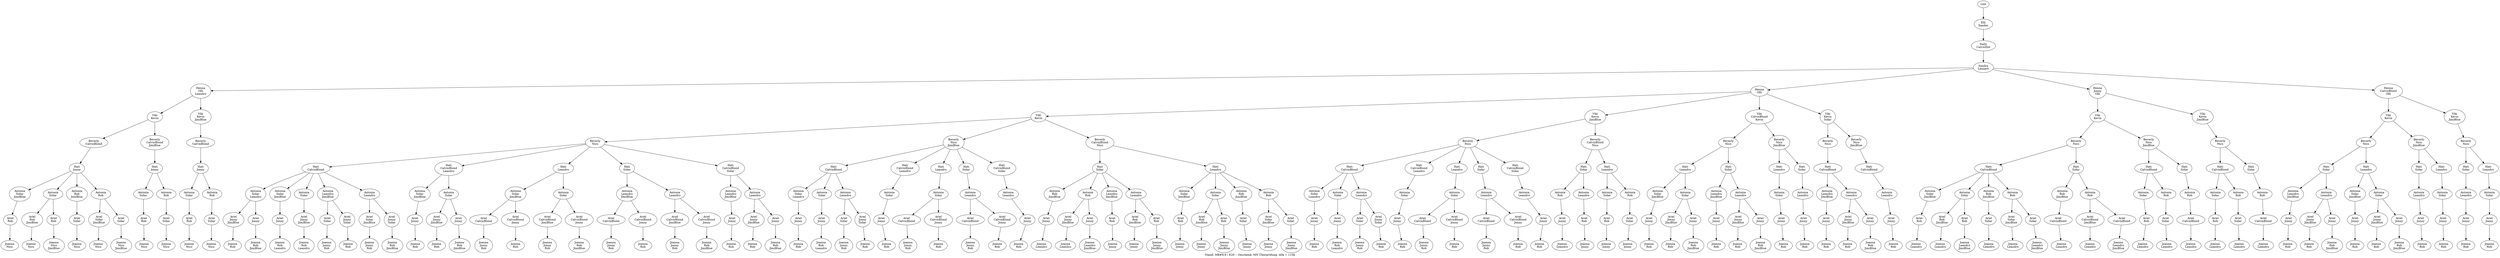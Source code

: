 digraph D { labelloc="b"; label="Stand: MB#9.6 / E20 -- Geschenk: MN Überprüfung -40k = 115k"; ranksep=0.8;
"root/9"[label="Elli\nXander"]
"root" -> "root/9";
"root/9/1"[label="Nelly\nCalvinHot"]
"root/9" -> "root/9/1";
"root/9/1/4"[label="Sandra\nLennert"]
"root/9/1" -> "root/9/1/4";
"root/9/1/4/6,10"[label="Henna\nOlli\nLeandro"]
"root/9/1/4" -> "root/9/1/4/6,10";
"root/9/1/4/6,10/3"[label="Viki\nKevin"]
"root/9/1/4/6,10" -> "root/9/1/4/6,10/3";
"root/9/1/4/6,10/3/0"[label="Beverly\nCalvinBlond"]
"root/9/1/4/6,10/3" -> "root/9/1/4/6,10/3/0";
"root/9/1/4/6,10/3/0/2"[label="Hati\nJonny"]
"root/9/1/4/6,10/3/0" -> "root/9/1/4/6,10/3/0/2";
"root/9/1/4/6,10/3/0/2/8,11"[label="Antonia\nSidar\nJimiBlue"]
"root/9/1/4/6,10/3/0/2" -> "root/9/1/4/6,10/3/0/2/8,11";
"root/9/1/4/6,10/3/0/2/8,11/7"[label="Ariel\nRob"]
"root/9/1/4/6,10/3/0/2/8,11" -> "root/9/1/4/6,10/3/0/2/8,11/7";
"root/9/1/4/6,10/3/0/2/8,11/7/5"[label="Joanna\nNico"]
"root/9/1/4/6,10/3/0/2/8,11/7" -> "root/9/1/4/6,10/3/0/2/8,11/7/5";
"root/9/1/4/6,10/3/0/2/8"[label="Antonia\nSidar"]
"root/9/1/4/6,10/3/0/2" -> "root/9/1/4/6,10/3/0/2/8";
"root/9/1/4/6,10/3/0/2/8/7,11"[label="Ariel\nRob\nJimiBlue"]
"root/9/1/4/6,10/3/0/2/8" -> "root/9/1/4/6,10/3/0/2/8/7,11";
"root/9/1/4/6,10/3/0/2/8/7,11/5"[label="Joanna\nNico"]
"root/9/1/4/6,10/3/0/2/8/7,11" -> "root/9/1/4/6,10/3/0/2/8/7,11/5";
"root/9/1/4/6,10/3/0,11"[label="Beverly\nCalvinBlond\nJimiBlue"]
"root/9/1/4/6,10/3" -> "root/9/1/4/6,10/3/0,11";
"root/9/1/4/6,10/3/0,11/2"[label="Hati\nJonny"]
"root/9/1/4/6,10/3/0,11" -> "root/9/1/4/6,10/3/0,11/2";
"root/9/1/4/6,10/3/0,11/2/8"[label="Antonia\nSidar"]
"root/9/1/4/6,10/3/0,11/2" -> "root/9/1/4/6,10/3/0,11/2/8";
"root/9/1/4/6,10/3/0,11/2/8/7"[label="Ariel\nRob"]
"root/9/1/4/6,10/3/0,11/2/8" -> "root/9/1/4/6,10/3/0,11/2/8/7";
"root/9/1/4/6,10/3/0,11/2/8/7/5"[label="Joanna\nNico"]
"root/9/1/4/6,10/3/0,11/2/8/7" -> "root/9/1/4/6,10/3/0,11/2/8/7/5";
"root/9/1/4/6,10/3/0/2/8/7"[label="Ariel\nRob"]
"root/9/1/4/6,10/3/0/2/8" -> "root/9/1/4/6,10/3/0/2/8/7";
"root/9/1/4/6,10/3/0/2/8/7/5,11"[label="Joanna\nNico\nJimiBlue"]
"root/9/1/4/6,10/3/0/2/8/7" -> "root/9/1/4/6,10/3/0/2/8/7/5,11";
"root/9/1/4/6,10/3,11"[label="Viki\nKevin\nJimiBlue"]
"root/9/1/4/6,10" -> "root/9/1/4/6,10/3,11";
"root/9/1/4/6,10/3,11/0"[label="Beverly\nCalvinBlond"]
"root/9/1/4/6,10/3,11" -> "root/9/1/4/6,10/3,11/0";
"root/9/1/4/6,10/3,11/0/2"[label="Hati\nJonny"]
"root/9/1/4/6,10/3,11/0" -> "root/9/1/4/6,10/3,11/0/2";
"root/9/1/4/6,10/3,11/0/2/8"[label="Antonia\nSidar"]
"root/9/1/4/6,10/3,11/0/2" -> "root/9/1/4/6,10/3,11/0/2/8";
"root/9/1/4/6,10/3,11/0/2/8/7"[label="Ariel\nRob"]
"root/9/1/4/6,10/3,11/0/2/8" -> "root/9/1/4/6,10/3,11/0/2/8/7";
"root/9/1/4/6,10/3,11/0/2/8/7/5"[label="Joanna\nNico"]
"root/9/1/4/6,10/3,11/0/2/8/7" -> "root/9/1/4/6,10/3,11/0/2/8/7/5";
"root/9/1/4/6,10/3/0/2/7,11"[label="Antonia\nRob\nJimiBlue"]
"root/9/1/4/6,10/3/0/2" -> "root/9/1/4/6,10/3/0/2/7,11";
"root/9/1/4/6,10/3/0/2/7,11/8"[label="Ariel\nSidar"]
"root/9/1/4/6,10/3/0/2/7,11" -> "root/9/1/4/6,10/3/0/2/7,11/8";
"root/9/1/4/6,10/3/0/2/7,11/8/5"[label="Joanna\nNico"]
"root/9/1/4/6,10/3/0/2/7,11/8" -> "root/9/1/4/6,10/3/0/2/7,11/8/5";
"root/9/1/4/6,10/3/0/2/7"[label="Antonia\nRob"]
"root/9/1/4/6,10/3/0/2" -> "root/9/1/4/6,10/3/0/2/7";
"root/9/1/4/6,10/3/0/2/7/8,11"[label="Ariel\nSidar\nJimiBlue"]
"root/9/1/4/6,10/3/0/2/7" -> "root/9/1/4/6,10/3/0/2/7/8,11";
"root/9/1/4/6,10/3/0/2/7/8,11/5"[label="Joanna\nNico"]
"root/9/1/4/6,10/3/0/2/7/8,11" -> "root/9/1/4/6,10/3/0/2/7/8,11/5";
"root/9/1/4/6,10/3/0,11/2/7"[label="Antonia\nRob"]
"root/9/1/4/6,10/3/0,11/2" -> "root/9/1/4/6,10/3/0,11/2/7";
"root/9/1/4/6,10/3/0,11/2/7/8"[label="Ariel\nSidar"]
"root/9/1/4/6,10/3/0,11/2/7" -> "root/9/1/4/6,10/3/0,11/2/7/8";
"root/9/1/4/6,10/3/0,11/2/7/8/5"[label="Joanna\nNico"]
"root/9/1/4/6,10/3/0,11/2/7/8" -> "root/9/1/4/6,10/3/0,11/2/7/8/5";
"root/9/1/4/6,10/3/0/2/7/8"[label="Ariel\nSidar"]
"root/9/1/4/6,10/3/0/2/7" -> "root/9/1/4/6,10/3/0/2/7/8";
"root/9/1/4/6,10/3/0/2/7/8/5,11"[label="Joanna\nNico\nJimiBlue"]
"root/9/1/4/6,10/3/0/2/7/8" -> "root/9/1/4/6,10/3/0/2/7/8/5,11";
"root/9/1/4/6,10/3,11/0/2/7"[label="Antonia\nRob"]
"root/9/1/4/6,10/3,11/0/2" -> "root/9/1/4/6,10/3,11/0/2/7";
"root/9/1/4/6,10/3,11/0/2/7/8"[label="Ariel\nSidar"]
"root/9/1/4/6,10/3,11/0/2/7" -> "root/9/1/4/6,10/3,11/0/2/7/8";
"root/9/1/4/6,10/3,11/0/2/7/8/5"[label="Joanna\nNico"]
"root/9/1/4/6,10/3,11/0/2/7/8" -> "root/9/1/4/6,10/3,11/0/2/7/8/5";
"root/9/1/4/6"[label="Henna\nOlli"]
"root/9/1/4" -> "root/9/1/4/6";
"root/9/1/4/6/3"[label="Viki\nKevin"]
"root/9/1/4/6" -> "root/9/1/4/6/3";
"root/9/1/4/6/3/5"[label="Beverly\nNico"]
"root/9/1/4/6/3" -> "root/9/1/4/6/3/5";
"root/9/1/4/6/3/5/0"[label="Hati\nCalvinBlond"]
"root/9/1/4/6/3/5" -> "root/9/1/4/6/3/5/0";
"root/9/1/4/6/3/5/0/8,10"[label="Antonia\nSidar\nLeandro"]
"root/9/1/4/6/3/5/0" -> "root/9/1/4/6/3/5/0/8,10";
"root/9/1/4/6/3/5/0/8,10/2,11"[label="Ariel\nJonny\nJimiBlue"]
"root/9/1/4/6/3/5/0/8,10" -> "root/9/1/4/6/3/5/0/8,10/2,11";
"root/9/1/4/6/3/5/0/8,10/2,11/7"[label="Joanna\nRob"]
"root/9/1/4/6/3/5/0/8,10/2,11" -> "root/9/1/4/6/3/5/0/8,10/2,11/7";
"root/9/1/4/6/3/5,11"[label="Beverly\nNico\nJimiBlue"]
"root/9/1/4/6/3" -> "root/9/1/4/6/3/5,11";
"root/9/1/4/6/3/5,11/0"[label="Hati\nCalvinBlond"]
"root/9/1/4/6/3/5,11" -> "root/9/1/4/6/3/5,11/0";
"root/9/1/4/6/3/5,11/0/8,10"[label="Antonia\nSidar\nLeandro"]
"root/9/1/4/6/3/5,11/0" -> "root/9/1/4/6/3/5,11/0/8,10";
"root/9/1/4/6/3/5,11/0/8,10/2"[label="Ariel\nJonny"]
"root/9/1/4/6/3/5,11/0/8,10" -> "root/9/1/4/6/3/5,11/0/8,10/2";
"root/9/1/4/6/3/5,11/0/8,10/2/7"[label="Joanna\nRob"]
"root/9/1/4/6/3/5,11/0/8,10/2" -> "root/9/1/4/6/3/5,11/0/8,10/2/7";
"root/9/1/4/6/3/5/0/8,10/2"[label="Ariel\nJonny"]
"root/9/1/4/6/3/5/0/8,10" -> "root/9/1/4/6/3/5/0/8,10/2";
"root/9/1/4/6/3/5/0/8,10/2/7,11"[label="Joanna\nRob\nJimiBlue"]
"root/9/1/4/6/3/5/0/8,10/2" -> "root/9/1/4/6/3/5/0/8,10/2/7,11";
"root/9/1/4/6/3,11"[label="Viki\nKevin\nJimiBlue"]
"root/9/1/4/6" -> "root/9/1/4/6/3,11";
"root/9/1/4/6/3,11/5"[label="Beverly\nNico"]
"root/9/1/4/6/3,11" -> "root/9/1/4/6/3,11/5";
"root/9/1/4/6/3,11/5/0"[label="Hati\nCalvinBlond"]
"root/9/1/4/6/3,11/5" -> "root/9/1/4/6/3,11/5/0";
"root/9/1/4/6/3,11/5/0/8,10"[label="Antonia\nSidar\nLeandro"]
"root/9/1/4/6/3,11/5/0" -> "root/9/1/4/6/3,11/5/0/8,10";
"root/9/1/4/6/3,11/5/0/8,10/2"[label="Ariel\nJonny"]
"root/9/1/4/6/3,11/5/0/8,10" -> "root/9/1/4/6/3,11/5/0/8,10/2";
"root/9/1/4/6/3,11/5/0/8,10/2/7"[label="Joanna\nRob"]
"root/9/1/4/6/3,11/5/0/8,10/2" -> "root/9/1/4/6/3,11/5/0/8,10/2/7";
"root/9/1/4/6/3/5/0,10"[label="Hati\nCalvinBlond\nLeandro"]
"root/9/1/4/6/3/5" -> "root/9/1/4/6/3/5/0,10";
"root/9/1/4/6/3/5/0,10/8,11"[label="Antonia\nSidar\nJimiBlue"]
"root/9/1/4/6/3/5/0,10" -> "root/9/1/4/6/3/5/0,10/8,11";
"root/9/1/4/6/3/5/0,10/8,11/2"[label="Ariel\nJonny"]
"root/9/1/4/6/3/5/0,10/8,11" -> "root/9/1/4/6/3/5/0,10/8,11/2";
"root/9/1/4/6/3/5/0,10/8,11/2/7"[label="Joanna\nRob"]
"root/9/1/4/6/3/5/0,10/8,11/2" -> "root/9/1/4/6/3/5/0,10/8,11/2/7";
"root/9/1/4/6/3/5/0,10/8"[label="Antonia\nSidar"]
"root/9/1/4/6/3/5/0,10" -> "root/9/1/4/6/3/5/0,10/8";
"root/9/1/4/6/3/5/0,10/8/2,11"[label="Ariel\nJonny\nJimiBlue"]
"root/9/1/4/6/3/5/0,10/8" -> "root/9/1/4/6/3/5/0,10/8/2,11";
"root/9/1/4/6/3/5/0,10/8/2,11/7"[label="Joanna\nRob"]
"root/9/1/4/6/3/5/0,10/8/2,11" -> "root/9/1/4/6/3/5/0,10/8/2,11/7";
"root/9/1/4/6/3/5,11/0,10"[label="Hati\nCalvinBlond\nLeandro"]
"root/9/1/4/6/3/5,11" -> "root/9/1/4/6/3/5,11/0,10";
"root/9/1/4/6/3/5,11/0,10/8"[label="Antonia\nSidar"]
"root/9/1/4/6/3/5,11/0,10" -> "root/9/1/4/6/3/5,11/0,10/8";
"root/9/1/4/6/3/5,11/0,10/8/2"[label="Ariel\nJonny"]
"root/9/1/4/6/3/5,11/0,10/8" -> "root/9/1/4/6/3/5,11/0,10/8/2";
"root/9/1/4/6/3/5,11/0,10/8/2/7"[label="Joanna\nRob"]
"root/9/1/4/6/3/5,11/0,10/8/2" -> "root/9/1/4/6/3/5,11/0,10/8/2/7";
"root/9/1/4/6/3/5/0,10/8/2"[label="Ariel\nJonny"]
"root/9/1/4/6/3/5/0,10/8" -> "root/9/1/4/6/3/5/0,10/8/2";
"root/9/1/4/6/3/5/0,10/8/2/7,11"[label="Joanna\nRob\nJimiBlue"]
"root/9/1/4/6/3/5/0,10/8/2" -> "root/9/1/4/6/3/5/0,10/8/2/7,11";
"root/9/1/4/6/3,11/5/0,10"[label="Hati\nCalvinBlond\nLeandro"]
"root/9/1/4/6/3,11/5" -> "root/9/1/4/6/3,11/5/0,10";
"root/9/1/4/6/3,11/5/0,10/8"[label="Antonia\nSidar"]
"root/9/1/4/6/3,11/5/0,10" -> "root/9/1/4/6/3,11/5/0,10/8";
"root/9/1/4/6/3,11/5/0,10/8/2"[label="Ariel\nJonny"]
"root/9/1/4/6/3,11/5/0,10/8" -> "root/9/1/4/6/3,11/5/0,10/8/2";
"root/9/1/4/6/3,11/5/0,10/8/2/7"[label="Joanna\nRob"]
"root/9/1/4/6/3,11/5/0,10/8/2" -> "root/9/1/4/6/3,11/5/0,10/8/2/7";
"root/9/1/4/6/3/5/0/8,11"[label="Antonia\nSidar\nJimiBlue"]
"root/9/1/4/6/3/5/0" -> "root/9/1/4/6/3/5/0/8,11";
"root/9/1/4/6/3/5/0/8,11/2"[label="Ariel\nJonny"]
"root/9/1/4/6/3/5/0/8,11" -> "root/9/1/4/6/3/5/0/8,11/2";
"root/9/1/4/6/3/5/0/8,11/2/7,10"[label="Joanna\nRob\nLeandro"]
"root/9/1/4/6/3/5/0/8,11/2" -> "root/9/1/4/6/3/5/0/8,11/2/7,10";
"root/9/1/4/6/3/5/0/8"[label="Antonia\nSidar"]
"root/9/1/4/6/3/5/0" -> "root/9/1/4/6/3/5/0/8";
"root/9/1/4/6/3/5/0/8/2,11"[label="Ariel\nJonny\nJimiBlue"]
"root/9/1/4/6/3/5/0/8" -> "root/9/1/4/6/3/5/0/8/2,11";
"root/9/1/4/6/3/5/0/8/2,11/7,10"[label="Joanna\nRob\nLeandro"]
"root/9/1/4/6/3/5/0/8/2,11" -> "root/9/1/4/6/3/5/0/8/2,11/7,10";
"root/9/1/4/6/3/5,11/0/8"[label="Antonia\nSidar"]
"root/9/1/4/6/3/5,11/0" -> "root/9/1/4/6/3/5,11/0/8";
"root/9/1/4/6/3/5,11/0/8/2"[label="Ariel\nJonny"]
"root/9/1/4/6/3/5,11/0/8" -> "root/9/1/4/6/3/5,11/0/8/2";
"root/9/1/4/6/3/5,11/0/8/2/7,10"[label="Joanna\nRob\nLeandro"]
"root/9/1/4/6/3/5,11/0/8/2" -> "root/9/1/4/6/3/5,11/0/8/2/7,10";
"root/9/1/4/6/3,11/5/0/8"[label="Antonia\nSidar"]
"root/9/1/4/6/3,11/5/0" -> "root/9/1/4/6/3,11/5/0/8";
"root/9/1/4/6/3,11/5/0/8/2"[label="Ariel\nJonny"]
"root/9/1/4/6/3,11/5/0/8" -> "root/9/1/4/6/3,11/5/0/8/2";
"root/9/1/4/6/3,11/5/0/8/2/7,10"[label="Joanna\nRob\nLeandro"]
"root/9/1/4/6/3,11/5/0/8/2" -> "root/9/1/4/6/3,11/5/0/8/2/7,10";
"root/9/1/4/6/3/5/10"[label="Hati\nLeandro"]
"root/9/1/4/6/3/5" -> "root/9/1/4/6/3/5/10";
"root/9/1/4/6/3/5/10/8,11"[label="Antonia\nSidar\nJimiBlue"]
"root/9/1/4/6/3/5/10" -> "root/9/1/4/6/3/5/10/8,11";
"root/9/1/4/6/3/5/10/8,11/0"[label="Ariel\nCalvinBlond"]
"root/9/1/4/6/3/5/10/8,11" -> "root/9/1/4/6/3/5/10/8,11/0";
"root/9/1/4/6/3/5/10/8,11/0/2,7"[label="Joanna\nJonny\nRob"]
"root/9/1/4/6/3/5/10/8,11/0" -> "root/9/1/4/6/3/5/10/8,11/0/2,7";
"root/9/1/4/6/3/5/10/8"[label="Antonia\nSidar"]
"root/9/1/4/6/3/5/10" -> "root/9/1/4/6/3/5/10/8";
"root/9/1/4/6/3/5/10/8/0,11"[label="Ariel\nCalvinBlond\nJimiBlue"]
"root/9/1/4/6/3/5/10/8" -> "root/9/1/4/6/3/5/10/8/0,11";
"root/9/1/4/6/3/5/10/8/0,11/2,7"[label="Joanna\nJonny\nRob"]
"root/9/1/4/6/3/5/10/8/0,11" -> "root/9/1/4/6/3/5/10/8/0,11/2,7";
"root/9/1/4/6/3/5,11/10"[label="Hati\nLeandro"]
"root/9/1/4/6/3/5,11" -> "root/9/1/4/6/3/5,11/10";
"root/9/1/4/6/3/5,11/10/8"[label="Antonia\nSidar"]
"root/9/1/4/6/3/5,11/10" -> "root/9/1/4/6/3/5,11/10/8";
"root/9/1/4/6/3/5,11/10/8/0"[label="Ariel\nCalvinBlond"]
"root/9/1/4/6/3/5,11/10/8" -> "root/9/1/4/6/3/5,11/10/8/0";
"root/9/1/4/6/3/5,11/10/8/0/2,7"[label="Joanna\nJonny\nRob"]
"root/9/1/4/6/3/5,11/10/8/0" -> "root/9/1/4/6/3/5,11/10/8/0/2,7";
"root/9/1/4/6/3,11/5/10"[label="Hati\nLeandro"]
"root/9/1/4/6/3,11/5" -> "root/9/1/4/6/3,11/5/10";
"root/9/1/4/6/3,11/5/10/8"[label="Antonia\nSidar"]
"root/9/1/4/6/3,11/5/10" -> "root/9/1/4/6/3,11/5/10/8";
"root/9/1/4/6/3,11/5/10/8/0"[label="Ariel\nCalvinBlond"]
"root/9/1/4/6/3,11/5/10/8" -> "root/9/1/4/6/3,11/5/10/8/0";
"root/9/1/4/6/3,11/5/10/8/0/2,7"[label="Joanna\nJonny\nRob"]
"root/9/1/4/6/3,11/5/10/8/0" -> "root/9/1/4/6/3,11/5/10/8/0/2,7";
"root/9/1/4/6/3/5/0/10,11"[label="Antonia\nLeandro\nJimiBlue"]
"root/9/1/4/6/3/5/0" -> "root/9/1/4/6/3/5/0/10,11";
"root/9/1/4/6/3/5/0/10,11/8"[label="Ariel\nSidar"]
"root/9/1/4/6/3/5/0/10,11" -> "root/9/1/4/6/3/5/0/10,11/8";
"root/9/1/4/6/3/5/0/10,11/8/2,7"[label="Joanna\nJonny\nRob"]
"root/9/1/4/6/3/5/0/10,11/8" -> "root/9/1/4/6/3/5/0/10,11/8/2,7";
"root/9/1/4/6/3/5/0/10"[label="Antonia\nLeandro"]
"root/9/1/4/6/3/5/0" -> "root/9/1/4/6/3/5/0/10";
"root/9/1/4/6/3/5/0/10/8,11"[label="Ariel\nSidar\nJimiBlue"]
"root/9/1/4/6/3/5/0/10" -> "root/9/1/4/6/3/5/0/10/8,11";
"root/9/1/4/6/3/5/0/10/8,11/2,7"[label="Joanna\nJonny\nRob"]
"root/9/1/4/6/3/5/0/10/8,11" -> "root/9/1/4/6/3/5/0/10/8,11/2,7";
"root/9/1/4/6/3/5,11/0/10"[label="Antonia\nLeandro"]
"root/9/1/4/6/3/5,11/0" -> "root/9/1/4/6/3/5,11/0/10";
"root/9/1/4/6/3/5,11/0/10/8"[label="Ariel\nSidar"]
"root/9/1/4/6/3/5,11/0/10" -> "root/9/1/4/6/3/5,11/0/10/8";
"root/9/1/4/6/3/5,11/0/10/8/2,7"[label="Joanna\nJonny\nRob"]
"root/9/1/4/6/3/5,11/0/10/8" -> "root/9/1/4/6/3/5,11/0/10/8/2,7";
"root/9/1/4/6/3,11/5/0/10"[label="Antonia\nLeandro"]
"root/9/1/4/6/3,11/5/0" -> "root/9/1/4/6/3,11/5/0/10";
"root/9/1/4/6/3,11/5/0/10/8"[label="Ariel\nSidar"]
"root/9/1/4/6/3,11/5/0/10" -> "root/9/1/4/6/3,11/5/0/10/8";
"root/9/1/4/6/3,11/5/0/10/8/2,7"[label="Joanna\nJonny\nRob"]
"root/9/1/4/6/3,11/5/0/10/8" -> "root/9/1/4/6/3,11/5/0/10/8/2,7";
"root/9/1/4/6/3/5/8"[label="Hati\nSidar"]
"root/9/1/4/6/3/5" -> "root/9/1/4/6/3/5/8";
"root/9/1/4/6/3/5/8/10,11"[label="Antonia\nLeandro\nJimiBlue"]
"root/9/1/4/6/3/5/8" -> "root/9/1/4/6/3/5/8/10,11";
"root/9/1/4/6/3/5/8/10,11/0"[label="Ariel\nCalvinBlond"]
"root/9/1/4/6/3/5/8/10,11" -> "root/9/1/4/6/3/5/8/10,11/0";
"root/9/1/4/6/3/5/8/10,11/0/2,7"[label="Joanna\nJonny\nRob"]
"root/9/1/4/6/3/5/8/10,11/0" -> "root/9/1/4/6/3/5/8/10,11/0/2,7";
"root/9/1/4/6/3/5/8/10"[label="Antonia\nLeandro"]
"root/9/1/4/6/3/5/8" -> "root/9/1/4/6/3/5/8/10";
"root/9/1/4/6/3/5/8/10/0,11"[label="Ariel\nCalvinBlond\nJimiBlue"]
"root/9/1/4/6/3/5/8/10" -> "root/9/1/4/6/3/5/8/10/0,11";
"root/9/1/4/6/3/5/8/10/0,11/2,7"[label="Joanna\nJonny\nRob"]
"root/9/1/4/6/3/5/8/10/0,11" -> "root/9/1/4/6/3/5/8/10/0,11/2,7";
"root/9/1/4/6/3/5,11/8"[label="Hati\nSidar"]
"root/9/1/4/6/3/5,11" -> "root/9/1/4/6/3/5,11/8";
"root/9/1/4/6/3/5,11/8/10"[label="Antonia\nLeandro"]
"root/9/1/4/6/3/5,11/8" -> "root/9/1/4/6/3/5,11/8/10";
"root/9/1/4/6/3/5,11/8/10/0"[label="Ariel\nCalvinBlond"]
"root/9/1/4/6/3/5,11/8/10" -> "root/9/1/4/6/3/5,11/8/10/0";
"root/9/1/4/6/3/5,11/8/10/0/2,7"[label="Joanna\nJonny\nRob"]
"root/9/1/4/6/3/5,11/8/10/0" -> "root/9/1/4/6/3/5,11/8/10/0/2,7";
"root/9/1/4/6/3,11/5/8"[label="Hati\nSidar"]
"root/9/1/4/6/3,11/5" -> "root/9/1/4/6/3,11/5/8";
"root/9/1/4/6/3,11/5/8/10"[label="Antonia\nLeandro"]
"root/9/1/4/6/3,11/5/8" -> "root/9/1/4/6/3,11/5/8/10";
"root/9/1/4/6/3,11/5/8/10/0"[label="Ariel\nCalvinBlond"]
"root/9/1/4/6/3,11/5/8/10" -> "root/9/1/4/6/3,11/5/8/10/0";
"root/9/1/4/6/3,11/5/8/10/0/2,7"[label="Joanna\nJonny\nRob"]
"root/9/1/4/6/3,11/5/8/10/0" -> "root/9/1/4/6/3,11/5/8/10/0/2,7";
"root/9/1/4/2,6"[label="Henna\nJonny\nOlli"]
"root/9/1/4" -> "root/9/1/4/2,6";
"root/9/1/4/2,6/3"[label="Viki\nKevin"]
"root/9/1/4/2,6" -> "root/9/1/4/2,6/3";
"root/9/1/4/2,6/3/5"[label="Beverly\nNico"]
"root/9/1/4/2,6/3" -> "root/9/1/4/2,6/3/5";
"root/9/1/4/2,6/3/5/0"[label="Hati\nCalvinBlond"]
"root/9/1/4/2,6/3/5" -> "root/9/1/4/2,6/3/5/0";
"root/9/1/4/2,6/3/5/0/8,11"[label="Antonia\nSidar\nJimiBlue"]
"root/9/1/4/2,6/3/5/0" -> "root/9/1/4/2,6/3/5/0/8,11";
"root/9/1/4/2,6/3/5/0/8,11/7"[label="Ariel\nRob"]
"root/9/1/4/2,6/3/5/0/8,11" -> "root/9/1/4/2,6/3/5/0/8,11/7";
"root/9/1/4/2,6/3/5/0/8,11/7/10"[label="Joanna\nLeandro"]
"root/9/1/4/2,6/3/5/0/8,11/7" -> "root/9/1/4/2,6/3/5/0/8,11/7/10";
"root/9/1/4/2,6/3/5/0/8"[label="Antonia\nSidar"]
"root/9/1/4/2,6/3/5/0" -> "root/9/1/4/2,6/3/5/0/8";
"root/9/1/4/2,6/3/5/0/8/7,11"[label="Ariel\nRob\nJimiBlue"]
"root/9/1/4/2,6/3/5/0/8" -> "root/9/1/4/2,6/3/5/0/8/7,11";
"root/9/1/4/2,6/3/5/0/8/7,11/10"[label="Joanna\nLeandro"]
"root/9/1/4/2,6/3/5/0/8/7,11" -> "root/9/1/4/2,6/3/5/0/8/7,11/10";
"root/9/1/4/2,6/3/5,11"[label="Beverly\nNico\nJimiBlue"]
"root/9/1/4/2,6/3" -> "root/9/1/4/2,6/3/5,11";
"root/9/1/4/2,6/3/5,11/0"[label="Hati\nCalvinBlond"]
"root/9/1/4/2,6/3/5,11" -> "root/9/1/4/2,6/3/5,11/0";
"root/9/1/4/2,6/3/5,11/0/8"[label="Antonia\nSidar"]
"root/9/1/4/2,6/3/5,11/0" -> "root/9/1/4/2,6/3/5,11/0/8";
"root/9/1/4/2,6/3/5,11/0/8/7"[label="Ariel\nRob"]
"root/9/1/4/2,6/3/5,11/0/8" -> "root/9/1/4/2,6/3/5,11/0/8/7";
"root/9/1/4/2,6/3/5,11/0/8/7/10"[label="Joanna\nLeandro"]
"root/9/1/4/2,6/3/5,11/0/8/7" -> "root/9/1/4/2,6/3/5,11/0/8/7/10";
"root/9/1/4/2,6/3/5/0/8/7"[label="Ariel\nRob"]
"root/9/1/4/2,6/3/5/0/8" -> "root/9/1/4/2,6/3/5/0/8/7";
"root/9/1/4/2,6/3/5/0/8/7/10,11"[label="Joanna\nLeandro\nJimiBlue"]
"root/9/1/4/2,6/3/5/0/8/7" -> "root/9/1/4/2,6/3/5/0/8/7/10,11";
"root/9/1/4/2,6/3,11"[label="Viki\nKevin\nJimiBlue"]
"root/9/1/4/2,6" -> "root/9/1/4/2,6/3,11";
"root/9/1/4/2,6/3,11/5"[label="Beverly\nNico"]
"root/9/1/4/2,6/3,11" -> "root/9/1/4/2,6/3,11/5";
"root/9/1/4/2,6/3,11/5/0"[label="Hati\nCalvinBlond"]
"root/9/1/4/2,6/3,11/5" -> "root/9/1/4/2,6/3,11/5/0";
"root/9/1/4/2,6/3,11/5/0/8"[label="Antonia\nSidar"]
"root/9/1/4/2,6/3,11/5/0" -> "root/9/1/4/2,6/3,11/5/0/8";
"root/9/1/4/2,6/3,11/5/0/8/7"[label="Ariel\nRob"]
"root/9/1/4/2,6/3,11/5/0/8" -> "root/9/1/4/2,6/3,11/5/0/8/7";
"root/9/1/4/2,6/3,11/5/0/8/7/10"[label="Joanna\nLeandro"]
"root/9/1/4/2,6/3,11/5/0/8/7" -> "root/9/1/4/2,6/3,11/5/0/8/7/10";
"root/9/1/4/2,6/3/5/0/7,11"[label="Antonia\nRob\nJimiBlue"]
"root/9/1/4/2,6/3/5/0" -> "root/9/1/4/2,6/3/5/0/7,11";
"root/9/1/4/2,6/3/5/0/7,11/8"[label="Ariel\nSidar"]
"root/9/1/4/2,6/3/5/0/7,11" -> "root/9/1/4/2,6/3/5/0/7,11/8";
"root/9/1/4/2,6/3/5/0/7,11/8/10"[label="Joanna\nLeandro"]
"root/9/1/4/2,6/3/5/0/7,11/8" -> "root/9/1/4/2,6/3/5/0/7,11/8/10";
"root/9/1/4/2,6/3/5/0/7"[label="Antonia\nRob"]
"root/9/1/4/2,6/3/5/0" -> "root/9/1/4/2,6/3/5/0/7";
"root/9/1/4/2,6/3/5/0/7/8,11"[label="Ariel\nSidar\nJimiBlue"]
"root/9/1/4/2,6/3/5/0/7" -> "root/9/1/4/2,6/3/5/0/7/8,11";
"root/9/1/4/2,6/3/5/0/7/8,11/10"[label="Joanna\nLeandro"]
"root/9/1/4/2,6/3/5/0/7/8,11" -> "root/9/1/4/2,6/3/5/0/7/8,11/10";
"root/9/1/4/2,6/3/5,11/0/7"[label="Antonia\nRob"]
"root/9/1/4/2,6/3/5,11/0" -> "root/9/1/4/2,6/3/5,11/0/7";
"root/9/1/4/2,6/3/5,11/0/7/8"[label="Ariel\nSidar"]
"root/9/1/4/2,6/3/5,11/0/7" -> "root/9/1/4/2,6/3/5,11/0/7/8";
"root/9/1/4/2,6/3/5,11/0/7/8/10"[label="Joanna\nLeandro"]
"root/9/1/4/2,6/3/5,11/0/7/8" -> "root/9/1/4/2,6/3/5,11/0/7/8/10";
"root/9/1/4/2,6/3/5/0/7/8"[label="Ariel\nSidar"]
"root/9/1/4/2,6/3/5/0/7" -> "root/9/1/4/2,6/3/5/0/7/8";
"root/9/1/4/2,6/3/5/0/7/8/10,11"[label="Joanna\nLeandro\nJimiBlue"]
"root/9/1/4/2,6/3/5/0/7/8" -> "root/9/1/4/2,6/3/5/0/7/8/10,11";
"root/9/1/4/2,6/3,11/5/0/7"[label="Antonia\nRob"]
"root/9/1/4/2,6/3,11/5/0" -> "root/9/1/4/2,6/3,11/5/0/7";
"root/9/1/4/2,6/3,11/5/0/7/8"[label="Ariel\nSidar"]
"root/9/1/4/2,6/3,11/5/0/7" -> "root/9/1/4/2,6/3,11/5/0/7/8";
"root/9/1/4/2,6/3,11/5/0/7/8/10"[label="Joanna\nLeandro"]
"root/9/1/4/2,6/3,11/5/0/7/8" -> "root/9/1/4/2,6/3,11/5/0/7/8/10";
"root/9/1/4/2,6/3/5/8"[label="Hati\nSidar"]
"root/9/1/4/2,6/3/5" -> "root/9/1/4/2,6/3/5/8";
"root/9/1/4/2,6/3/5/8/7,11"[label="Antonia\nRob\nJimiBlue"]
"root/9/1/4/2,6/3/5/8" -> "root/9/1/4/2,6/3/5/8/7,11";
"root/9/1/4/2,6/3/5/8/7,11/0"[label="Ariel\nCalvinBlond"]
"root/9/1/4/2,6/3/5/8/7,11" -> "root/9/1/4/2,6/3/5/8/7,11/0";
"root/9/1/4/2,6/3/5/8/7,11/0/10"[label="Joanna\nLeandro"]
"root/9/1/4/2,6/3/5/8/7,11/0" -> "root/9/1/4/2,6/3/5/8/7,11/0/10";
"root/9/1/4/2,6/3/5/8/7"[label="Antonia\nRob"]
"root/9/1/4/2,6/3/5/8" -> "root/9/1/4/2,6/3/5/8/7";
"root/9/1/4/2,6/3/5/8/7/0,11"[label="Ariel\nCalvinBlond\nJimiBlue"]
"root/9/1/4/2,6/3/5/8/7" -> "root/9/1/4/2,6/3/5/8/7/0,11";
"root/9/1/4/2,6/3/5/8/7/0,11/10"[label="Joanna\nLeandro"]
"root/9/1/4/2,6/3/5/8/7/0,11" -> "root/9/1/4/2,6/3/5/8/7/0,11/10";
"root/9/1/4/2,6/3/5,11/8"[label="Hati\nSidar"]
"root/9/1/4/2,6/3/5,11" -> "root/9/1/4/2,6/3/5,11/8";
"root/9/1/4/2,6/3/5,11/8/7"[label="Antonia\nRob"]
"root/9/1/4/2,6/3/5,11/8" -> "root/9/1/4/2,6/3/5,11/8/7";
"root/9/1/4/2,6/3/5,11/8/7/0"[label="Ariel\nCalvinBlond"]
"root/9/1/4/2,6/3/5,11/8/7" -> "root/9/1/4/2,6/3/5,11/8/7/0";
"root/9/1/4/2,6/3/5,11/8/7/0/10"[label="Joanna\nLeandro"]
"root/9/1/4/2,6/3/5,11/8/7/0" -> "root/9/1/4/2,6/3/5,11/8/7/0/10";
"root/9/1/4/2,6/3/5/8/7/0"[label="Ariel\nCalvinBlond"]
"root/9/1/4/2,6/3/5/8/7" -> "root/9/1/4/2,6/3/5/8/7/0";
"root/9/1/4/2,6/3/5/8/7/0/10,11"[label="Joanna\nLeandro\nJimiBlue"]
"root/9/1/4/2,6/3/5/8/7/0" -> "root/9/1/4/2,6/3/5/8/7/0/10,11";
"root/9/1/4/2,6/3,11/5/8"[label="Hati\nSidar"]
"root/9/1/4/2,6/3,11/5" -> "root/9/1/4/2,6/3,11/5/8";
"root/9/1/4/2,6/3,11/5/8/7"[label="Antonia\nRob"]
"root/9/1/4/2,6/3,11/5/8" -> "root/9/1/4/2,6/3,11/5/8/7";
"root/9/1/4/2,6/3,11/5/8/7/0"[label="Ariel\nCalvinBlond"]
"root/9/1/4/2,6/3,11/5/8/7" -> "root/9/1/4/2,6/3,11/5/8/7/0";
"root/9/1/4/2,6/3,11/5/8/7/0/10"[label="Joanna\nLeandro"]
"root/9/1/4/2,6/3,11/5/8/7/0" -> "root/9/1/4/2,6/3,11/5/8/7/0/10";
"root/9/1/4/0,6"[label="Henna\nCalvinBlond\nOlli"]
"root/9/1/4" -> "root/9/1/4/0,6";
"root/9/1/4/0,6/3"[label="Viki\nKevin"]
"root/9/1/4/0,6" -> "root/9/1/4/0,6/3";
"root/9/1/4/0,6/3/5"[label="Beverly\nNico"]
"root/9/1/4/0,6/3" -> "root/9/1/4/0,6/3/5";
"root/9/1/4/0,6/3/5/8"[label="Hati\nSidar"]
"root/9/1/4/0,6/3/5" -> "root/9/1/4/0,6/3/5/8";
"root/9/1/4/0,6/3/5/8/10,11"[label="Antonia\nLeandro\nJimiBlue"]
"root/9/1/4/0,6/3/5/8" -> "root/9/1/4/0,6/3/5/8/10,11";
"root/9/1/4/0,6/3/5/8/10,11/2"[label="Ariel\nJonny"]
"root/9/1/4/0,6/3/5/8/10,11" -> "root/9/1/4/0,6/3/5/8/10,11/2";
"root/9/1/4/0,6/3/5/8/10,11/2/7"[label="Joanna\nRob"]
"root/9/1/4/0,6/3/5/8/10,11/2" -> "root/9/1/4/0,6/3/5/8/10,11/2/7";
"root/9/1/4/0,6/3/5/8/10"[label="Antonia\nLeandro"]
"root/9/1/4/0,6/3/5/8" -> "root/9/1/4/0,6/3/5/8/10";
"root/9/1/4/0,6/3/5/8/10/2,11"[label="Ariel\nJonny\nJimiBlue"]
"root/9/1/4/0,6/3/5/8/10" -> "root/9/1/4/0,6/3/5/8/10/2,11";
"root/9/1/4/0,6/3/5/8/10/2,11/7"[label="Joanna\nRob"]
"root/9/1/4/0,6/3/5/8/10/2,11" -> "root/9/1/4/0,6/3/5/8/10/2,11/7";
"root/9/1/4/0,6/3/5,11"[label="Beverly\nNico\nJimiBlue"]
"root/9/1/4/0,6/3" -> "root/9/1/4/0,6/3/5,11";
"root/9/1/4/0,6/3/5,11/8"[label="Hati\nSidar"]
"root/9/1/4/0,6/3/5,11" -> "root/9/1/4/0,6/3/5,11/8";
"root/9/1/4/0,6/3/5,11/8/10"[label="Antonia\nLeandro"]
"root/9/1/4/0,6/3/5,11/8" -> "root/9/1/4/0,6/3/5,11/8/10";
"root/9/1/4/0,6/3/5,11/8/10/2"[label="Ariel\nJonny"]
"root/9/1/4/0,6/3/5,11/8/10" -> "root/9/1/4/0,6/3/5,11/8/10/2";
"root/9/1/4/0,6/3/5,11/8/10/2/7"[label="Joanna\nRob"]
"root/9/1/4/0,6/3/5,11/8/10/2" -> "root/9/1/4/0,6/3/5,11/8/10/2/7";
"root/9/1/4/0,6/3/5/8/10/2"[label="Ariel\nJonny"]
"root/9/1/4/0,6/3/5/8/10" -> "root/9/1/4/0,6/3/5/8/10/2";
"root/9/1/4/0,6/3/5/8/10/2/7,11"[label="Joanna\nRob\nJimiBlue"]
"root/9/1/4/0,6/3/5/8/10/2" -> "root/9/1/4/0,6/3/5/8/10/2/7,11";
"root/9/1/4/0,6/3,11"[label="Viki\nKevin\nJimiBlue"]
"root/9/1/4/0,6" -> "root/9/1/4/0,6/3,11";
"root/9/1/4/0,6/3,11/5"[label="Beverly\nNico"]
"root/9/1/4/0,6/3,11" -> "root/9/1/4/0,6/3,11/5";
"root/9/1/4/0,6/3,11/5/8"[label="Hati\nSidar"]
"root/9/1/4/0,6/3,11/5" -> "root/9/1/4/0,6/3,11/5/8";
"root/9/1/4/0,6/3,11/5/8/10"[label="Antonia\nLeandro"]
"root/9/1/4/0,6/3,11/5/8" -> "root/9/1/4/0,6/3,11/5/8/10";
"root/9/1/4/0,6/3,11/5/8/10/2"[label="Ariel\nJonny"]
"root/9/1/4/0,6/3,11/5/8/10" -> "root/9/1/4/0,6/3,11/5/8/10/2";
"root/9/1/4/0,6/3,11/5/8/10/2/7"[label="Joanna\nRob"]
"root/9/1/4/0,6/3,11/5/8/10/2" -> "root/9/1/4/0,6/3,11/5/8/10/2/7";
"root/9/1/4/0,6/3/5/10"[label="Hati\nLeandro"]
"root/9/1/4/0,6/3/5" -> "root/9/1/4/0,6/3/5/10";
"root/9/1/4/0,6/3/5/10/8,11"[label="Antonia\nSidar\nJimiBlue"]
"root/9/1/4/0,6/3/5/10" -> "root/9/1/4/0,6/3/5/10/8,11";
"root/9/1/4/0,6/3/5/10/8,11/2"[label="Ariel\nJonny"]
"root/9/1/4/0,6/3/5/10/8,11" -> "root/9/1/4/0,6/3/5/10/8,11/2";
"root/9/1/4/0,6/3/5/10/8,11/2/7"[label="Joanna\nRob"]
"root/9/1/4/0,6/3/5/10/8,11/2" -> "root/9/1/4/0,6/3/5/10/8,11/2/7";
"root/9/1/4/0,6/3/5/10/8"[label="Antonia\nSidar"]
"root/9/1/4/0,6/3/5/10" -> "root/9/1/4/0,6/3/5/10/8";
"root/9/1/4/0,6/3/5/10/8/2,11"[label="Ariel\nJonny\nJimiBlue"]
"root/9/1/4/0,6/3/5/10/8" -> "root/9/1/4/0,6/3/5/10/8/2,11";
"root/9/1/4/0,6/3/5/10/8/2,11/7"[label="Joanna\nRob"]
"root/9/1/4/0,6/3/5/10/8/2,11" -> "root/9/1/4/0,6/3/5/10/8/2,11/7";
"root/9/1/4/0,6/3/5,11/10"[label="Hati\nLeandro"]
"root/9/1/4/0,6/3/5,11" -> "root/9/1/4/0,6/3/5,11/10";
"root/9/1/4/0,6/3/5,11/10/8"[label="Antonia\nSidar"]
"root/9/1/4/0,6/3/5,11/10" -> "root/9/1/4/0,6/3/5,11/10/8";
"root/9/1/4/0,6/3/5,11/10/8/2"[label="Ariel\nJonny"]
"root/9/1/4/0,6/3/5,11/10/8" -> "root/9/1/4/0,6/3/5,11/10/8/2";
"root/9/1/4/0,6/3/5,11/10/8/2/7"[label="Joanna\nRob"]
"root/9/1/4/0,6/3/5,11/10/8/2" -> "root/9/1/4/0,6/3/5,11/10/8/2/7";
"root/9/1/4/0,6/3/5/10/8/2"[label="Ariel\nJonny"]
"root/9/1/4/0,6/3/5/10/8" -> "root/9/1/4/0,6/3/5/10/8/2";
"root/9/1/4/0,6/3/5/10/8/2/7,11"[label="Joanna\nRob\nJimiBlue"]
"root/9/1/4/0,6/3/5/10/8/2" -> "root/9/1/4/0,6/3/5/10/8/2/7,11";
"root/9/1/4/0,6/3,11/5/10"[label="Hati\nLeandro"]
"root/9/1/4/0,6/3,11/5" -> "root/9/1/4/0,6/3,11/5/10";
"root/9/1/4/0,6/3,11/5/10/8"[label="Antonia\nSidar"]
"root/9/1/4/0,6/3,11/5/10" -> "root/9/1/4/0,6/3,11/5/10/8";
"root/9/1/4/0,6/3,11/5/10/8/2"[label="Ariel\nJonny"]
"root/9/1/4/0,6/3,11/5/10/8" -> "root/9/1/4/0,6/3,11/5/10/8/2";
"root/9/1/4/0,6/3,11/5/10/8/2/7"[label="Joanna\nRob"]
"root/9/1/4/0,6/3,11/5/10/8/2" -> "root/9/1/4/0,6/3,11/5/10/8/2/7";
"root/9/1/4/6/3/0,5"[label="Beverly\nCalvinBlond\nNico"]
"root/9/1/4/6/3" -> "root/9/1/4/6/3/0,5";
"root/9/1/4/6/3/0,5/8"[label="Hati\nSidar"]
"root/9/1/4/6/3/0,5" -> "root/9/1/4/6/3/0,5/8";
"root/9/1/4/6/3/0,5/8/7,11"[label="Antonia\nRob\nJimiBlue"]
"root/9/1/4/6/3/0,5/8" -> "root/9/1/4/6/3/0,5/8/7,11";
"root/9/1/4/6/3/0,5/8/7,11/2"[label="Ariel\nJonny"]
"root/9/1/4/6/3/0,5/8/7,11" -> "root/9/1/4/6/3/0,5/8/7,11/2";
"root/9/1/4/6/3/0,5/8/7,11/2/10"[label="Joanna\nLeandro"]
"root/9/1/4/6/3/0,5/8/7,11/2" -> "root/9/1/4/6/3/0,5/8/7,11/2/10";
"root/9/1/4/6/3/0,5/8/7"[label="Antonia\nRob"]
"root/9/1/4/6/3/0,5/8" -> "root/9/1/4/6/3/0,5/8/7";
"root/9/1/4/6/3/0,5/8/7/2,11"[label="Ariel\nJonny\nJimiBlue"]
"root/9/1/4/6/3/0,5/8/7" -> "root/9/1/4/6/3/0,5/8/7/2,11";
"root/9/1/4/6/3/0,5/8/7/2,11/10"[label="Joanna\nLeandro"]
"root/9/1/4/6/3/0,5/8/7/2,11" -> "root/9/1/4/6/3/0,5/8/7/2,11/10";
"root/9/1/4/6/3/0,5/8/7/2"[label="Ariel\nJonny"]
"root/9/1/4/6/3/0,5/8/7" -> "root/9/1/4/6/3/0,5/8/7/2";
"root/9/1/4/6/3/0,5/8/7/2/10,11"[label="Joanna\nLeandro\nJimiBlue"]
"root/9/1/4/6/3/0,5/8/7/2" -> "root/9/1/4/6/3/0,5/8/7/2/10,11";
"root/9/1/4/6/3,11/0,5"[label="Beverly\nCalvinBlond\nNico"]
"root/9/1/4/6/3,11" -> "root/9/1/4/6/3,11/0,5";
"root/9/1/4/6/3,11/0,5/8"[label="Hati\nSidar"]
"root/9/1/4/6/3,11/0,5" -> "root/9/1/4/6/3,11/0,5/8";
"root/9/1/4/6/3,11/0,5/8/7"[label="Antonia\nRob"]
"root/9/1/4/6/3,11/0,5/8" -> "root/9/1/4/6/3,11/0,5/8/7";
"root/9/1/4/6/3,11/0,5/8/7/2"[label="Ariel\nJonny"]
"root/9/1/4/6/3,11/0,5/8/7" -> "root/9/1/4/6/3,11/0,5/8/7/2";
"root/9/1/4/6/3,11/0,5/8/7/2/10"[label="Joanna\nLeandro"]
"root/9/1/4/6/3,11/0,5/8/7/2" -> "root/9/1/4/6/3,11/0,5/8/7/2/10";
"root/9/1/4/6/3/0,5/8/10,11"[label="Antonia\nLeandro\nJimiBlue"]
"root/9/1/4/6/3/0,5/8" -> "root/9/1/4/6/3/0,5/8/10,11";
"root/9/1/4/6/3/0,5/8/10,11/7"[label="Ariel\nRob"]
"root/9/1/4/6/3/0,5/8/10,11" -> "root/9/1/4/6/3/0,5/8/10,11/7";
"root/9/1/4/6/3/0,5/8/10,11/7/2"[label="Joanna\nJonny"]
"root/9/1/4/6/3/0,5/8/10,11/7" -> "root/9/1/4/6/3/0,5/8/10,11/7/2";
"root/9/1/4/6/3/0,5/8/10"[label="Antonia\nLeandro"]
"root/9/1/4/6/3/0,5/8" -> "root/9/1/4/6/3/0,5/8/10";
"root/9/1/4/6/3/0,5/8/10/7,11"[label="Ariel\nRob\nJimiBlue"]
"root/9/1/4/6/3/0,5/8/10" -> "root/9/1/4/6/3/0,5/8/10/7,11";
"root/9/1/4/6/3/0,5/8/10/7,11/2"[label="Joanna\nJonny"]
"root/9/1/4/6/3/0,5/8/10/7,11" -> "root/9/1/4/6/3/0,5/8/10/7,11/2";
"root/9/1/4/6/3/0,5/8/10/7"[label="Ariel\nRob"]
"root/9/1/4/6/3/0,5/8/10" -> "root/9/1/4/6/3/0,5/8/10/7";
"root/9/1/4/6/3/0,5/8/10/7/2,11"[label="Joanna\nJonny\nJimiBlue"]
"root/9/1/4/6/3/0,5/8/10/7" -> "root/9/1/4/6/3/0,5/8/10/7/2,11";
"root/9/1/4/6/3,11/0,5/8/10"[label="Antonia\nLeandro"]
"root/9/1/4/6/3,11/0,5/8" -> "root/9/1/4/6/3,11/0,5/8/10";
"root/9/1/4/6/3,11/0,5/8/10/7"[label="Ariel\nRob"]
"root/9/1/4/6/3,11/0,5/8/10" -> "root/9/1/4/6/3,11/0,5/8/10/7";
"root/9/1/4/6/3,11/0,5/8/10/7/2"[label="Joanna\nJonny"]
"root/9/1/4/6/3,11/0,5/8/10/7" -> "root/9/1/4/6/3,11/0,5/8/10/7/2";
"root/9/1/4/6/3/0,5/10"[label="Hati\nLeandro"]
"root/9/1/4/6/3/0,5" -> "root/9/1/4/6/3/0,5/10";
"root/9/1/4/6/3/0,5/10/8,11"[label="Antonia\nSidar\nJimiBlue"]
"root/9/1/4/6/3/0,5/10" -> "root/9/1/4/6/3/0,5/10/8,11";
"root/9/1/4/6/3/0,5/10/8,11/7"[label="Ariel\nRob"]
"root/9/1/4/6/3/0,5/10/8,11" -> "root/9/1/4/6/3/0,5/10/8,11/7";
"root/9/1/4/6/3/0,5/10/8,11/7/2"[label="Joanna\nJonny"]
"root/9/1/4/6/3/0,5/10/8,11/7" -> "root/9/1/4/6/3/0,5/10/8,11/7/2";
"root/9/1/4/6/3/0,5/10/8"[label="Antonia\nSidar"]
"root/9/1/4/6/3/0,5/10" -> "root/9/1/4/6/3/0,5/10/8";
"root/9/1/4/6/3/0,5/10/8/7,11"[label="Ariel\nRob\nJimiBlue"]
"root/9/1/4/6/3/0,5/10/8" -> "root/9/1/4/6/3/0,5/10/8/7,11";
"root/9/1/4/6/3/0,5/10/8/7,11/2"[label="Joanna\nJonny"]
"root/9/1/4/6/3/0,5/10/8/7,11" -> "root/9/1/4/6/3/0,5/10/8/7,11/2";
"root/9/1/4/6/3/0,5/10/8/7"[label="Ariel\nRob"]
"root/9/1/4/6/3/0,5/10/8" -> "root/9/1/4/6/3/0,5/10/8/7";
"root/9/1/4/6/3/0,5/10/8/7/2,11"[label="Joanna\nJonny\nJimiBlue"]
"root/9/1/4/6/3/0,5/10/8/7" -> "root/9/1/4/6/3/0,5/10/8/7/2,11";
"root/9/1/4/6/3,11/0,5/10"[label="Hati\nLeandro"]
"root/9/1/4/6/3,11/0,5" -> "root/9/1/4/6/3,11/0,5/10";
"root/9/1/4/6/3,11/0,5/10/8"[label="Antonia\nSidar"]
"root/9/1/4/6/3,11/0,5/10" -> "root/9/1/4/6/3,11/0,5/10/8";
"root/9/1/4/6/3,11/0,5/10/8/7"[label="Ariel\nRob"]
"root/9/1/4/6/3,11/0,5/10/8" -> "root/9/1/4/6/3,11/0,5/10/8/7";
"root/9/1/4/6/3,11/0,5/10/8/7/2"[label="Joanna\nJonny"]
"root/9/1/4/6/3,11/0,5/10/8/7" -> "root/9/1/4/6/3,11/0,5/10/8/7/2";
"root/9/1/4/6/3/0,5/10/7,11"[label="Antonia\nRob\nJimiBlue"]
"root/9/1/4/6/3/0,5/10" -> "root/9/1/4/6/3/0,5/10/7,11";
"root/9/1/4/6/3/0,5/10/7,11/8"[label="Ariel\nSidar"]
"root/9/1/4/6/3/0,5/10/7,11" -> "root/9/1/4/6/3/0,5/10/7,11/8";
"root/9/1/4/6/3/0,5/10/7,11/8/2"[label="Joanna\nJonny"]
"root/9/1/4/6/3/0,5/10/7,11/8" -> "root/9/1/4/6/3/0,5/10/7,11/8/2";
"root/9/1/4/6/3/0,5/10/7"[label="Antonia\nRob"]
"root/9/1/4/6/3/0,5/10" -> "root/9/1/4/6/3/0,5/10/7";
"root/9/1/4/6/3/0,5/10/7/8,11"[label="Ariel\nSidar\nJimiBlue"]
"root/9/1/4/6/3/0,5/10/7" -> "root/9/1/4/6/3/0,5/10/7/8,11";
"root/9/1/4/6/3/0,5/10/7/8,11/2"[label="Joanna\nJonny"]
"root/9/1/4/6/3/0,5/10/7/8,11" -> "root/9/1/4/6/3/0,5/10/7/8,11/2";
"root/9/1/4/6/3/0,5/10/7/8"[label="Ariel\nSidar"]
"root/9/1/4/6/3/0,5/10/7" -> "root/9/1/4/6/3/0,5/10/7/8";
"root/9/1/4/6/3/0,5/10/7/8/2,11"[label="Joanna\nJonny\nJimiBlue"]
"root/9/1/4/6/3/0,5/10/7/8" -> "root/9/1/4/6/3/0,5/10/7/8/2,11";
"root/9/1/4/6/3,11/0,5/10/7"[label="Antonia\nRob"]
"root/9/1/4/6/3,11/0,5/10" -> "root/9/1/4/6/3,11/0,5/10/7";
"root/9/1/4/6/3,11/0,5/10/7/8"[label="Ariel\nSidar"]
"root/9/1/4/6/3,11/0,5/10/7" -> "root/9/1/4/6/3,11/0,5/10/7/8";
"root/9/1/4/6/3,11/0,5/10/7/8/2"[label="Joanna\nJonny"]
"root/9/1/4/6/3,11/0,5/10/7/8" -> "root/9/1/4/6/3,11/0,5/10/7/8/2";
"root/9/1/4/6/0,3"[label="Viki\nCalvinBlond\nKevin"]
"root/9/1/4/6" -> "root/9/1/4/6/0,3";
"root/9/1/4/6/0,3/5"[label="Beverly\nNico"]
"root/9/1/4/6/0,3" -> "root/9/1/4/6/0,3/5";
"root/9/1/4/6/0,3/5/10"[label="Hati\nLeandro"]
"root/9/1/4/6/0,3/5" -> "root/9/1/4/6/0,3/5/10";
"root/9/1/4/6/0,3/5/10/8,11"[label="Antonia\nSidar\nJimiBlue"]
"root/9/1/4/6/0,3/5/10" -> "root/9/1/4/6/0,3/5/10/8,11";
"root/9/1/4/6/0,3/5/10/8,11/2"[label="Ariel\nJonny"]
"root/9/1/4/6/0,3/5/10/8,11" -> "root/9/1/4/6/0,3/5/10/8,11/2";
"root/9/1/4/6/0,3/5/10/8,11/2/7"[label="Joanna\nRob"]
"root/9/1/4/6/0,3/5/10/8,11/2" -> "root/9/1/4/6/0,3/5/10/8,11/2/7";
"root/9/1/4/6/0,3/5/10/8"[label="Antonia\nSidar"]
"root/9/1/4/6/0,3/5/10" -> "root/9/1/4/6/0,3/5/10/8";
"root/9/1/4/6/0,3/5/10/8/2,11"[label="Ariel\nJonny\nJimiBlue"]
"root/9/1/4/6/0,3/5/10/8" -> "root/9/1/4/6/0,3/5/10/8/2,11";
"root/9/1/4/6/0,3/5/10/8/2,11/7"[label="Joanna\nRob"]
"root/9/1/4/6/0,3/5/10/8/2,11" -> "root/9/1/4/6/0,3/5/10/8/2,11/7";
"root/9/1/4/6/0,3/5,11"[label="Beverly\nNico\nJimiBlue"]
"root/9/1/4/6/0,3" -> "root/9/1/4/6/0,3/5,11";
"root/9/1/4/6/0,3/5,11/10"[label="Hati\nLeandro"]
"root/9/1/4/6/0,3/5,11" -> "root/9/1/4/6/0,3/5,11/10";
"root/9/1/4/6/0,3/5,11/10/8"[label="Antonia\nSidar"]
"root/9/1/4/6/0,3/5,11/10" -> "root/9/1/4/6/0,3/5,11/10/8";
"root/9/1/4/6/0,3/5,11/10/8/2"[label="Ariel\nJonny"]
"root/9/1/4/6/0,3/5,11/10/8" -> "root/9/1/4/6/0,3/5,11/10/8/2";
"root/9/1/4/6/0,3/5,11/10/8/2/7"[label="Joanna\nRob"]
"root/9/1/4/6/0,3/5,11/10/8/2" -> "root/9/1/4/6/0,3/5,11/10/8/2/7";
"root/9/1/4/6/0,3/5/10/8/2"[label="Ariel\nJonny"]
"root/9/1/4/6/0,3/5/10/8" -> "root/9/1/4/6/0,3/5/10/8/2";
"root/9/1/4/6/0,3/5/10/8/2/7,11"[label="Joanna\nRob\nJimiBlue"]
"root/9/1/4/6/0,3/5/10/8/2" -> "root/9/1/4/6/0,3/5/10/8/2/7,11";
"root/9/1/4/6/0,3/5/8"[label="Hati\nSidar"]
"root/9/1/4/6/0,3/5" -> "root/9/1/4/6/0,3/5/8";
"root/9/1/4/6/0,3/5/8/10,11"[label="Antonia\nLeandro\nJimiBlue"]
"root/9/1/4/6/0,3/5/8" -> "root/9/1/4/6/0,3/5/8/10,11";
"root/9/1/4/6/0,3/5/8/10,11/2"[label="Ariel\nJonny"]
"root/9/1/4/6/0,3/5/8/10,11" -> "root/9/1/4/6/0,3/5/8/10,11/2";
"root/9/1/4/6/0,3/5/8/10,11/2/7"[label="Joanna\nRob"]
"root/9/1/4/6/0,3/5/8/10,11/2" -> "root/9/1/4/6/0,3/5/8/10,11/2/7";
"root/9/1/4/6/0,3/5/8/10"[label="Antonia\nLeandro"]
"root/9/1/4/6/0,3/5/8" -> "root/9/1/4/6/0,3/5/8/10";
"root/9/1/4/6/0,3/5/8/10/2,11"[label="Ariel\nJonny\nJimiBlue"]
"root/9/1/4/6/0,3/5/8/10" -> "root/9/1/4/6/0,3/5/8/10/2,11";
"root/9/1/4/6/0,3/5/8/10/2,11/7"[label="Joanna\nRob"]
"root/9/1/4/6/0,3/5/8/10/2,11" -> "root/9/1/4/6/0,3/5/8/10/2,11/7";
"root/9/1/4/6/0,3/5,11/8"[label="Hati\nSidar"]
"root/9/1/4/6/0,3/5,11" -> "root/9/1/4/6/0,3/5,11/8";
"root/9/1/4/6/0,3/5,11/8/10"[label="Antonia\nLeandro"]
"root/9/1/4/6/0,3/5,11/8" -> "root/9/1/4/6/0,3/5,11/8/10";
"root/9/1/4/6/0,3/5,11/8/10/2"[label="Ariel\nJonny"]
"root/9/1/4/6/0,3/5,11/8/10" -> "root/9/1/4/6/0,3/5,11/8/10/2";
"root/9/1/4/6/0,3/5,11/8/10/2/7"[label="Joanna\nRob"]
"root/9/1/4/6/0,3/5,11/8/10/2" -> "root/9/1/4/6/0,3/5,11/8/10/2/7";
"root/9/1/4/6/0,3/5/8/10/2"[label="Ariel\nJonny"]
"root/9/1/4/6/0,3/5/8/10" -> "root/9/1/4/6/0,3/5/8/10/2";
"root/9/1/4/6/0,3/5/8/10/2/7,11"[label="Joanna\nRob\nJimiBlue"]
"root/9/1/4/6/0,3/5/8/10/2" -> "root/9/1/4/6/0,3/5/8/10/2/7,11";
"root/9/1/4/6/3/5/8/10,11/0,2"[label="Ariel\nCalvinBlond\nJonny"]
"root/9/1/4/6/3/5/8/10,11" -> "root/9/1/4/6/3/5/8/10,11/0,2";
"root/9/1/4/6/3/5/8/10,11/0,2/7"[label="Joanna\nRob"]
"root/9/1/4/6/3/5/8/10,11/0,2" -> "root/9/1/4/6/3/5/8/10,11/0,2/7";
"root/9/1/4/6/3/5,11/8/10/0,2"[label="Ariel\nCalvinBlond\nJonny"]
"root/9/1/4/6/3/5,11/8/10" -> "root/9/1/4/6/3/5,11/8/10/0,2";
"root/9/1/4/6/3/5,11/8/10/0,2/7"[label="Joanna\nRob"]
"root/9/1/4/6/3/5,11/8/10/0,2" -> "root/9/1/4/6/3/5,11/8/10/0,2/7";
"root/9/1/4/6/3/5/8/10/0,2"[label="Ariel\nCalvinBlond\nJonny"]
"root/9/1/4/6/3/5/8/10" -> "root/9/1/4/6/3/5/8/10/0,2";
"root/9/1/4/6/3/5/8/10/0,2/7,11"[label="Joanna\nRob\nJimiBlue"]
"root/9/1/4/6/3/5/8/10/0,2" -> "root/9/1/4/6/3/5/8/10/0,2/7,11";
"root/9/1/4/6/3,11/5/8/10/0,2"[label="Ariel\nCalvinBlond\nJonny"]
"root/9/1/4/6/3,11/5/8/10" -> "root/9/1/4/6/3,11/5/8/10/0,2";
"root/9/1/4/6/3,11/5/8/10/0,2/7"[label="Joanna\nRob"]
"root/9/1/4/6/3,11/5/8/10/0,2" -> "root/9/1/4/6/3,11/5/8/10/0,2/7";
"root/9/1/4/6/3/5/10/8,11/0,2"[label="Ariel\nCalvinBlond\nJonny"]
"root/9/1/4/6/3/5/10/8,11" -> "root/9/1/4/6/3/5/10/8,11/0,2";
"root/9/1/4/6/3/5/10/8,11/0,2/7"[label="Joanna\nRob"]
"root/9/1/4/6/3/5/10/8,11/0,2" -> "root/9/1/4/6/3/5/10/8,11/0,2/7";
"root/9/1/4/6/3/5,11/10/8/0,2"[label="Ariel\nCalvinBlond\nJonny"]
"root/9/1/4/6/3/5,11/10/8" -> "root/9/1/4/6/3/5,11/10/8/0,2";
"root/9/1/4/6/3/5,11/10/8/0,2/7"[label="Joanna\nRob"]
"root/9/1/4/6/3/5,11/10/8/0,2" -> "root/9/1/4/6/3/5,11/10/8/0,2/7";
"root/9/1/4/6/3/5/10/8/0,2"[label="Ariel\nCalvinBlond\nJonny"]
"root/9/1/4/6/3/5/10/8" -> "root/9/1/4/6/3/5/10/8/0,2";
"root/9/1/4/6/3/5/10/8/0,2/7,11"[label="Joanna\nRob\nJimiBlue"]
"root/9/1/4/6/3/5/10/8/0,2" -> "root/9/1/4/6/3/5/10/8/0,2/7,11";
"root/9/1/4/6/3,11/5/10/8/0,2"[label="Ariel\nCalvinBlond\nJonny"]
"root/9/1/4/6/3,11/5/10/8" -> "root/9/1/4/6/3,11/5/10/8/0,2";
"root/9/1/4/6/3,11/5/10/8/0,2/7"[label="Joanna\nRob"]
"root/9/1/4/6/3,11/5/10/8/0,2" -> "root/9/1/4/6/3,11/5/10/8/0,2/7";
"root/9/1/4/6/3/5/0/10,11/2,8"[label="Ariel\nJonny\nSidar"]
"root/9/1/4/6/3/5/0/10,11" -> "root/9/1/4/6/3/5/0/10,11/2,8";
"root/9/1/4/6/3/5/0/10,11/2,8/7"[label="Joanna\nRob"]
"root/9/1/4/6/3/5/0/10,11/2,8" -> "root/9/1/4/6/3/5/0/10,11/2,8/7";
"root/9/1/4/6/3/5,11/0/10/2,8"[label="Ariel\nJonny\nSidar"]
"root/9/1/4/6/3/5,11/0/10" -> "root/9/1/4/6/3/5,11/0/10/2,8";
"root/9/1/4/6/3/5,11/0/10/2,8/7"[label="Joanna\nRob"]
"root/9/1/4/6/3/5,11/0/10/2,8" -> "root/9/1/4/6/3/5,11/0/10/2,8/7";
"root/9/1/4/6/3/5/0/10/2,8"[label="Ariel\nJonny\nSidar"]
"root/9/1/4/6/3/5/0/10" -> "root/9/1/4/6/3/5/0/10/2,8";
"root/9/1/4/6/3/5/0/10/2,8/7,11"[label="Joanna\nRob\nJimiBlue"]
"root/9/1/4/6/3/5/0/10/2,8" -> "root/9/1/4/6/3/5/0/10/2,8/7,11";
"root/9/1/4/6/3,11/5/0/10/2,8"[label="Ariel\nJonny\nSidar"]
"root/9/1/4/6/3,11/5/0/10" -> "root/9/1/4/6/3,11/5/0/10/2,8";
"root/9/1/4/6/3,11/5/0/10/2,8/7"[label="Joanna\nRob"]
"root/9/1/4/6/3,11/5/0/10/2,8" -> "root/9/1/4/6/3,11/5/0/10/2,8/7";
"root/9/1/4/6/3/5/0,8"[label="Hati\nCalvinBlond\nSidar"]
"root/9/1/4/6/3/5" -> "root/9/1/4/6/3/5/0,8";
"root/9/1/4/6/3/5/0,8/10,11"[label="Antonia\nLeandro\nJimiBlue"]
"root/9/1/4/6/3/5/0,8" -> "root/9/1/4/6/3/5/0,8/10,11";
"root/9/1/4/6/3/5/0,8/10,11/2"[label="Ariel\nJonny"]
"root/9/1/4/6/3/5/0,8/10,11" -> "root/9/1/4/6/3/5/0,8/10,11/2";
"root/9/1/4/6/3/5/0,8/10,11/2/7"[label="Joanna\nRob"]
"root/9/1/4/6/3/5/0,8/10,11/2" -> "root/9/1/4/6/3/5/0,8/10,11/2/7";
"root/9/1/4/6/3/5/0,8/10"[label="Antonia\nLeandro"]
"root/9/1/4/6/3/5/0,8" -> "root/9/1/4/6/3/5/0,8/10";
"root/9/1/4/6/3/5/0,8/10/2,11"[label="Ariel\nJonny\nJimiBlue"]
"root/9/1/4/6/3/5/0,8/10" -> "root/9/1/4/6/3/5/0,8/10/2,11";
"root/9/1/4/6/3/5/0,8/10/2,11/7"[label="Joanna\nRob"]
"root/9/1/4/6/3/5/0,8/10/2,11" -> "root/9/1/4/6/3/5/0,8/10/2,11/7";
"root/9/1/4/6/3/5,11/0,8"[label="Hati\nCalvinBlond\nSidar"]
"root/9/1/4/6/3/5,11" -> "root/9/1/4/6/3/5,11/0,8";
"root/9/1/4/6/3/5,11/0,8/10"[label="Antonia\nLeandro"]
"root/9/1/4/6/3/5,11/0,8" -> "root/9/1/4/6/3/5,11/0,8/10";
"root/9/1/4/6/3/5,11/0,8/10/2"[label="Ariel\nJonny"]
"root/9/1/4/6/3/5,11/0,8/10" -> "root/9/1/4/6/3/5,11/0,8/10/2";
"root/9/1/4/6/3/5,11/0,8/10/2/7"[label="Joanna\nRob"]
"root/9/1/4/6/3/5,11/0,8/10/2" -> "root/9/1/4/6/3/5,11/0,8/10/2/7";
"root/9/1/4/6/3/5/0,8/10/2"[label="Ariel\nJonny"]
"root/9/1/4/6/3/5/0,8/10" -> "root/9/1/4/6/3/5/0,8/10/2";
"root/9/1/4/6/3/5/0,8/10/2/7,11"[label="Joanna\nRob\nJimiBlue"]
"root/9/1/4/6/3/5/0,8/10/2" -> "root/9/1/4/6/3/5/0,8/10/2/7,11";
"root/9/1/4/6/3,11/5/0,8"[label="Hati\nCalvinBlond\nSidar"]
"root/9/1/4/6/3,11/5" -> "root/9/1/4/6/3,11/5/0,8";
"root/9/1/4/6/3,11/5/0,8/10"[label="Antonia\nLeandro"]
"root/9/1/4/6/3,11/5/0,8" -> "root/9/1/4/6/3,11/5/0,8/10";
"root/9/1/4/6/3,11/5/0,8/10/2"[label="Ariel\nJonny"]
"root/9/1/4/6/3,11/5/0,8/10" -> "root/9/1/4/6/3,11/5/0,8/10/2";
"root/9/1/4/6/3,11/5/0,8/10/2/7"[label="Joanna\nRob"]
"root/9/1/4/6/3,11/5/0,8/10/2" -> "root/9/1/4/6/3,11/5/0,8/10/2/7";
"root/9/1/4/6/3,8"[label="Viki\nKevin\nSidar"]
"root/9/1/4/6" -> "root/9/1/4/6/3,8";
"root/9/1/4/6/3,8/5"[label="Beverly\nNico"]
"root/9/1/4/6/3,8" -> "root/9/1/4/6/3,8/5";
"root/9/1/4/6/3,8/5/0"[label="Hati\nCalvinBlond"]
"root/9/1/4/6/3,8/5" -> "root/9/1/4/6/3,8/5/0";
"root/9/1/4/6/3,8/5/0/10,11"[label="Antonia\nLeandro\nJimiBlue"]
"root/9/1/4/6/3,8/5/0" -> "root/9/1/4/6/3,8/5/0/10,11";
"root/9/1/4/6/3,8/5/0/10,11/2"[label="Ariel\nJonny"]
"root/9/1/4/6/3,8/5/0/10,11" -> "root/9/1/4/6/3,8/5/0/10,11/2";
"root/9/1/4/6/3,8/5/0/10,11/2/7"[label="Joanna\nRob"]
"root/9/1/4/6/3,8/5/0/10,11/2" -> "root/9/1/4/6/3,8/5/0/10,11/2/7";
"root/9/1/4/6/3,8/5/0/10"[label="Antonia\nLeandro"]
"root/9/1/4/6/3,8/5/0" -> "root/9/1/4/6/3,8/5/0/10";
"root/9/1/4/6/3,8/5/0/10/2,11"[label="Ariel\nJonny\nJimiBlue"]
"root/9/1/4/6/3,8/5/0/10" -> "root/9/1/4/6/3,8/5/0/10/2,11";
"root/9/1/4/6/3,8/5/0/10/2,11/7"[label="Joanna\nRob"]
"root/9/1/4/6/3,8/5/0/10/2,11" -> "root/9/1/4/6/3,8/5/0/10/2,11/7";
"root/9/1/4/6/3,8/5,11"[label="Beverly\nNico\nJimiBlue"]
"root/9/1/4/6/3,8" -> "root/9/1/4/6/3,8/5,11";
"root/9/1/4/6/3,8/5,11/0"[label="Hati\nCalvinBlond"]
"root/9/1/4/6/3,8/5,11" -> "root/9/1/4/6/3,8/5,11/0";
"root/9/1/4/6/3,8/5,11/0/10"[label="Antonia\nLeandro"]
"root/9/1/4/6/3,8/5,11/0" -> "root/9/1/4/6/3,8/5,11/0/10";
"root/9/1/4/6/3,8/5,11/0/10/2"[label="Ariel\nJonny"]
"root/9/1/4/6/3,8/5,11/0/10" -> "root/9/1/4/6/3,8/5,11/0/10/2";
"root/9/1/4/6/3,8/5,11/0/10/2/7"[label="Joanna\nRob"]
"root/9/1/4/6/3,8/5,11/0/10/2" -> "root/9/1/4/6/3,8/5,11/0/10/2/7";
"root/9/1/4/6/3,8/5/0/10/2"[label="Ariel\nJonny"]
"root/9/1/4/6/3,8/5/0/10" -> "root/9/1/4/6/3,8/5/0/10/2";
"root/9/1/4/6/3,8/5/0/10/2/7,11"[label="Joanna\nRob\nJimiBlue"]
"root/9/1/4/6/3,8/5/0/10/2" -> "root/9/1/4/6/3,8/5/0/10/2/7,11";
}

